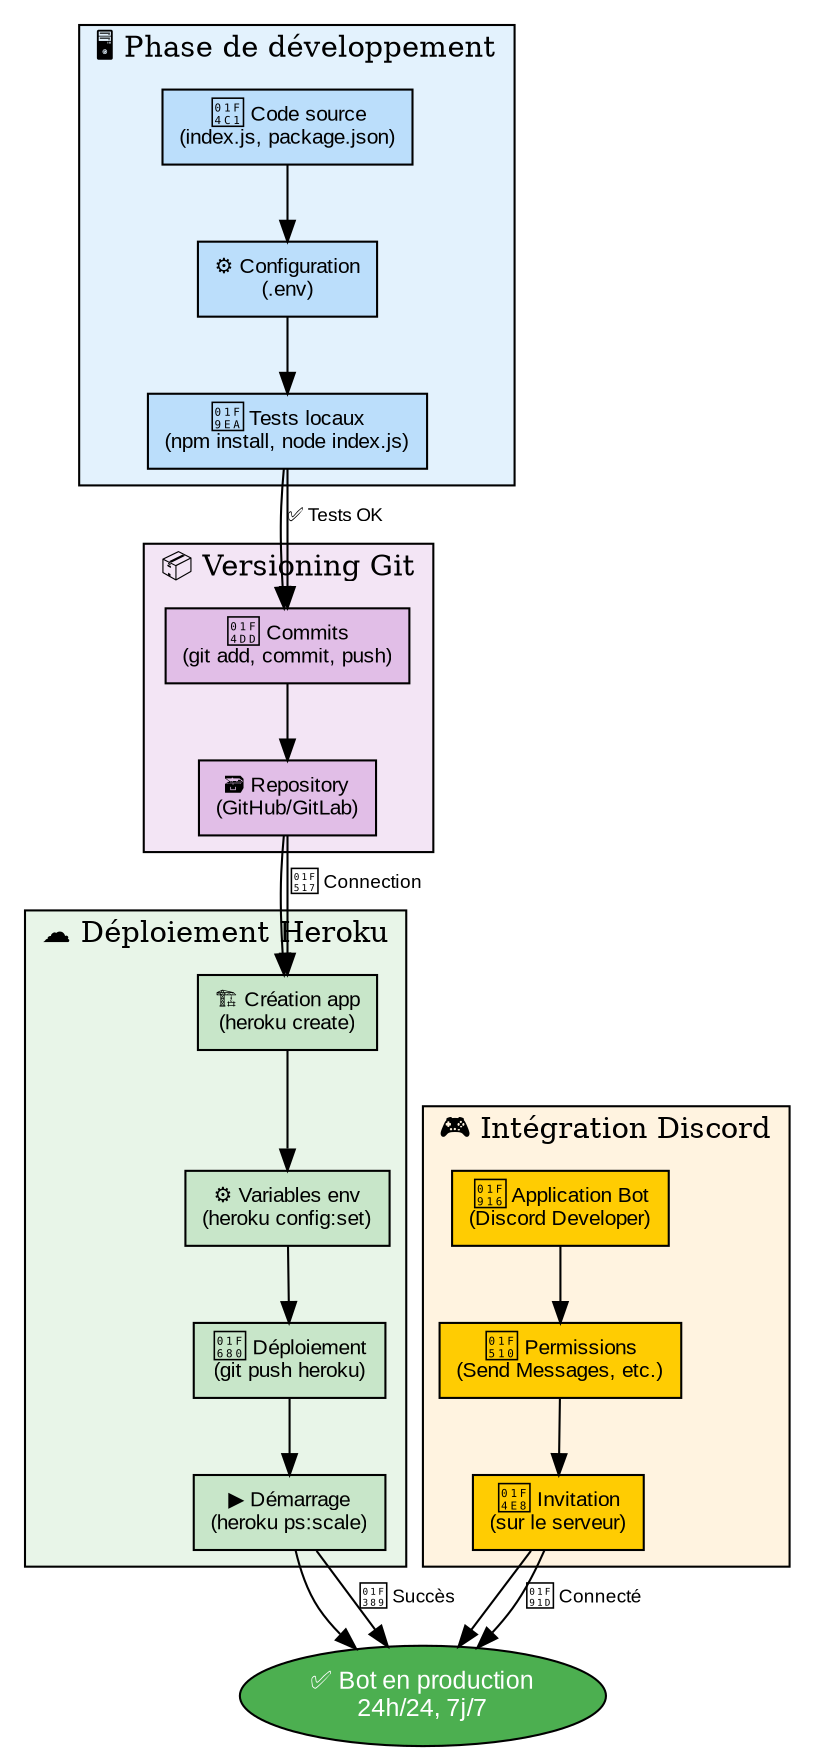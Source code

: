 digraph deployment_process {
    rankdir=TB;
    bgcolor="white";
    
    // Styling
    node [shape=box, style=filled, fontname="Arial", fontsize=10];
    edge [fontname="Arial", fontsize=9];
    
    // Development phase
    subgraph cluster_dev {
        label="🖥️ Phase de développement";
        style=filled;
        fillcolor="#e3f2fd";
        
        code [label="📁 Code source\n(index.js, package.json)", fillcolor="#bbdefb"];
        env [label="⚙️ Configuration\n(.env)", fillcolor="#bbdefb"];
        test [label="🧪 Tests locaux\n(npm install, node index.js)", fillcolor="#bbdefb"];
    }
    
    // Git phase  
    subgraph cluster_git {
        label="📦 Versioning Git";
        style=filled;
        fillcolor="#f3e5f5";
        
        commit [label="📝 Commits\n(git add, commit, push)", fillcolor="#e1bee7"];
        repo [label="🗃️ Repository\n(GitHub/GitLab)", fillcolor="#e1bee7"];
    }
    
    // Heroku phase
    subgraph cluster_heroku {
        label="☁️ Déploiement Heroku";
        style=filled; 
        fillcolor="#e8f5e8";
        
        create [label="🏗️ Création app\n(heroku create)", fillcolor="#c8e6c9"];
        config [label="⚙️ Variables env\n(heroku config:set)", fillcolor="#c8e6c9"];
        deploy [label="🚀 Déploiement\n(git push heroku)", fillcolor="#c8e6c9"];
        start [label="▶️ Démarrage\n(heroku ps:scale)", fillcolor="#c8e6c9"];
    }
    
    // Discord phase
    subgraph cluster_discord {
        label="🎮 Intégration Discord";
        style=filled;
        fillcolor="#fff3e0";
        
        bot_app [label="🤖 Application Bot\n(Discord Developer)", fillcolor="#ffcc02"];
        permissions [label="🔐 Permissions\n(Send Messages, etc.)", fillcolor="#ffcc02"];
        invite [label="📨 Invitation\n(sur le serveur)", fillcolor="#ffcc02"];
    }
    
    // Production
    live [label="✅ Bot en production\n24h/24, 7j/7", 
          shape=ellipse, fillcolor="#4caf50", fontcolor="white", fontsize=12];
    
    // Flow
    code -> env -> test;
    test -> commit;
    commit -> repo;
    repo -> create;
    create -> config;
    config -> deploy;
    deploy -> start;
    
    bot_app -> permissions -> invite;
    
    start -> live;
    invite -> live;
    
    // Labels on edges
    test -> commit [label="✅ Tests OK"];
    repo -> create [label="🔗 Connection"];
    start -> live [label="🎉 Succès"];
    invite -> live [label="🤝 Connecté"];
}
